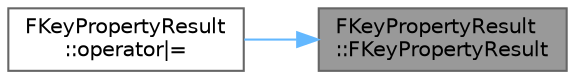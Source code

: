 digraph "FKeyPropertyResult::FKeyPropertyResult"
{
 // INTERACTIVE_SVG=YES
 // LATEX_PDF_SIZE
  bgcolor="transparent";
  edge [fontname=Helvetica,fontsize=10,labelfontname=Helvetica,labelfontsize=10];
  node [fontname=Helvetica,fontsize=10,shape=box,height=0.2,width=0.4];
  rankdir="RL";
  Node1 [id="Node000001",label="FKeyPropertyResult\l::FKeyPropertyResult",height=0.2,width=0.4,color="gray40", fillcolor="grey60", style="filled", fontcolor="black",tooltip=" "];
  Node1 -> Node2 [id="edge1_Node000001_Node000002",dir="back",color="steelblue1",style="solid",tooltip=" "];
  Node2 [id="Node000002",label="FKeyPropertyResult\l::operator\|=",height=0.2,width=0.4,color="grey40", fillcolor="white", style="filled",URL="$da/d5e/structFKeyPropertyResult.html#ae91001a76d98d6d98a394c61adb50f4a",tooltip=" "];
}
